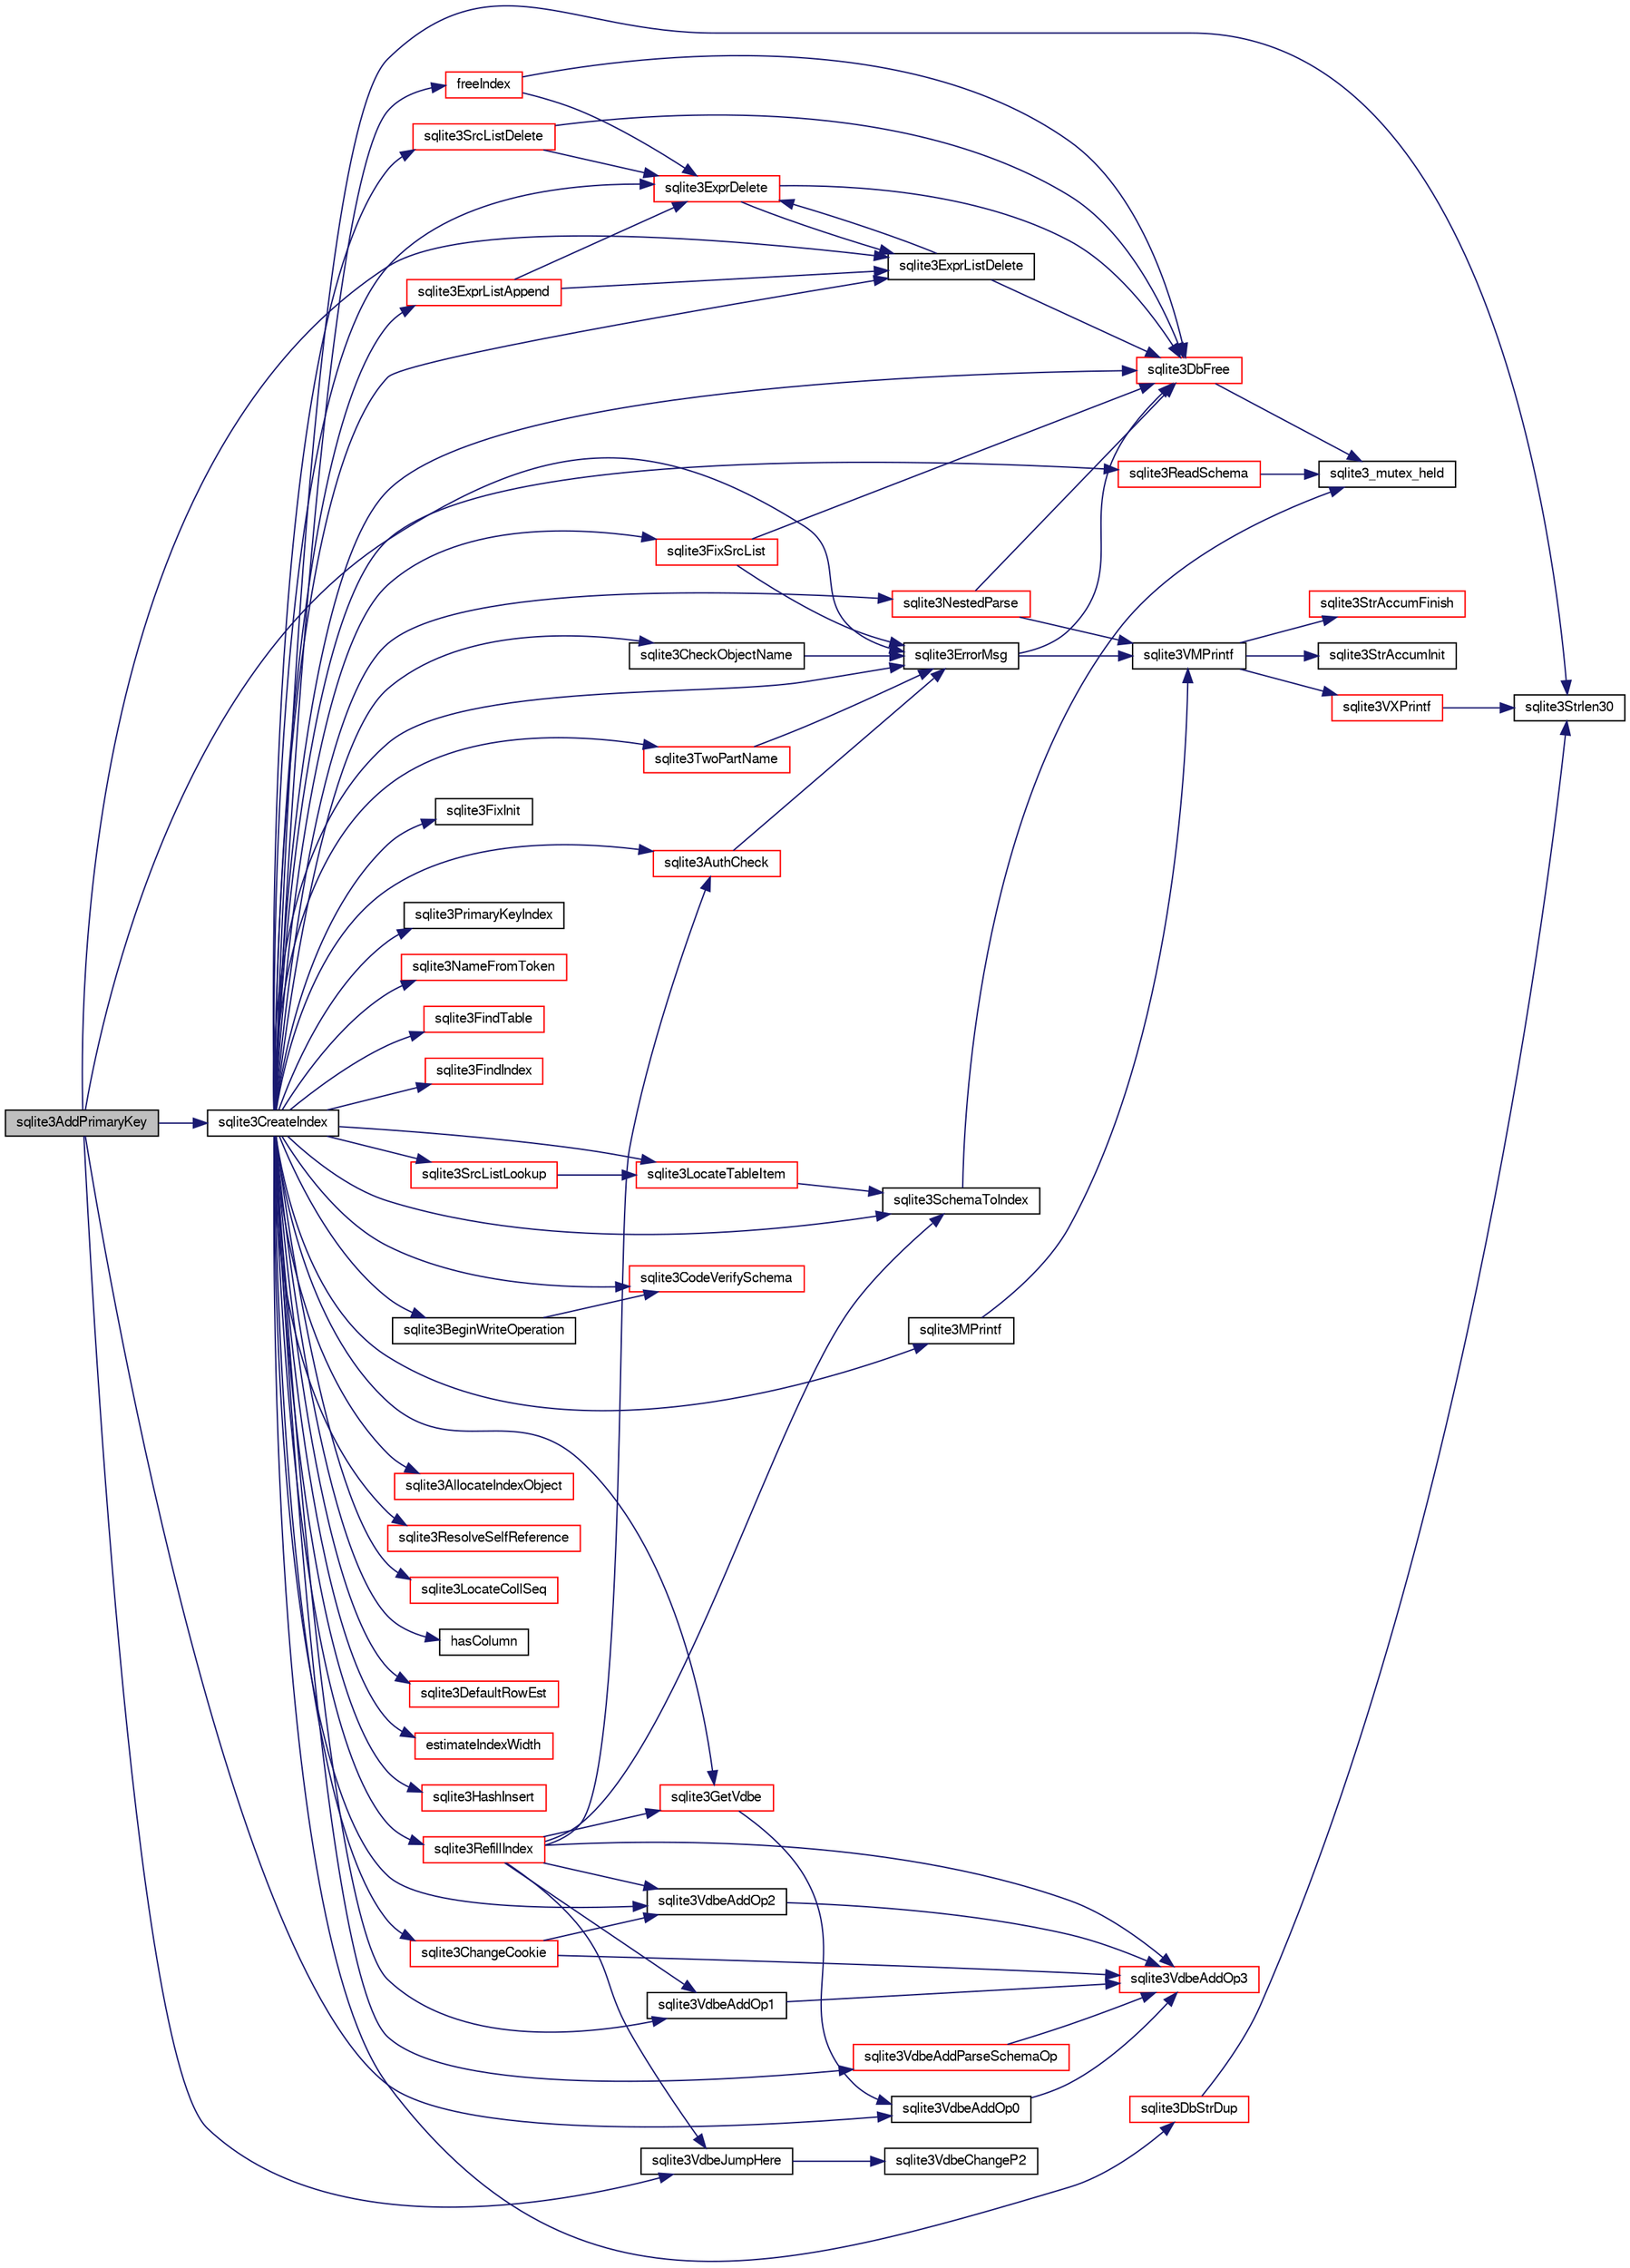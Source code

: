 digraph "sqlite3AddPrimaryKey"
{
  edge [fontname="FreeSans",fontsize="10",labelfontname="FreeSans",labelfontsize="10"];
  node [fontname="FreeSans",fontsize="10",shape=record];
  rankdir="LR";
  Node410506 [label="sqlite3AddPrimaryKey",height=0.2,width=0.4,color="black", fillcolor="grey75", style="filled", fontcolor="black"];
  Node410506 -> Node410507 [color="midnightblue",fontsize="10",style="solid",fontname="FreeSans"];
  Node410507 [label="sqlite3ErrorMsg",height=0.2,width=0.4,color="black", fillcolor="white", style="filled",URL="$sqlite3_8c.html#aee2798e173651adae0f9c85469f3457d"];
  Node410507 -> Node410508 [color="midnightblue",fontsize="10",style="solid",fontname="FreeSans"];
  Node410508 [label="sqlite3VMPrintf",height=0.2,width=0.4,color="black", fillcolor="white", style="filled",URL="$sqlite3_8c.html#a05535d0982ef06fbc2ee8195ebbae689"];
  Node410508 -> Node410509 [color="midnightblue",fontsize="10",style="solid",fontname="FreeSans"];
  Node410509 [label="sqlite3StrAccumInit",height=0.2,width=0.4,color="black", fillcolor="white", style="filled",URL="$sqlite3_8c.html#aabf95e113b9d54d519cd15a56215f560"];
  Node410508 -> Node410510 [color="midnightblue",fontsize="10",style="solid",fontname="FreeSans"];
  Node410510 [label="sqlite3VXPrintf",height=0.2,width=0.4,color="red", fillcolor="white", style="filled",URL="$sqlite3_8c.html#a63c25806c9bd4a2b76f9a0eb232c6bde"];
  Node410510 -> Node410596 [color="midnightblue",fontsize="10",style="solid",fontname="FreeSans"];
  Node410596 [label="sqlite3Strlen30",height=0.2,width=0.4,color="black", fillcolor="white", style="filled",URL="$sqlite3_8c.html#a3dcd80ba41f1a308193dee74857b62a7"];
  Node410508 -> Node410560 [color="midnightblue",fontsize="10",style="solid",fontname="FreeSans"];
  Node410560 [label="sqlite3StrAccumFinish",height=0.2,width=0.4,color="red", fillcolor="white", style="filled",URL="$sqlite3_8c.html#adb7f26b10ac1b847db6f000ef4c2e2ba"];
  Node410507 -> Node410516 [color="midnightblue",fontsize="10",style="solid",fontname="FreeSans"];
  Node410516 [label="sqlite3DbFree",height=0.2,width=0.4,color="red", fillcolor="white", style="filled",URL="$sqlite3_8c.html#ac70ab821a6607b4a1b909582dc37a069"];
  Node410516 -> Node410517 [color="midnightblue",fontsize="10",style="solid",fontname="FreeSans"];
  Node410517 [label="sqlite3_mutex_held",height=0.2,width=0.4,color="black", fillcolor="white", style="filled",URL="$sqlite3_8c.html#acf77da68932b6bc163c5e68547ecc3e7"];
  Node410506 -> Node410790 [color="midnightblue",fontsize="10",style="solid",fontname="FreeSans"];
  Node410790 [label="sqlite3VdbeAddOp0",height=0.2,width=0.4,color="black", fillcolor="white", style="filled",URL="$sqlite3_8c.html#a0aefd237fc1d629f3a3d3d454ced408a"];
  Node410790 -> Node410791 [color="midnightblue",fontsize="10",style="solid",fontname="FreeSans"];
  Node410791 [label="sqlite3VdbeAddOp3",height=0.2,width=0.4,color="red", fillcolor="white", style="filled",URL="$sqlite3_8c.html#a29b4560b019211a73e1478cec7468345"];
  Node410506 -> Node410793 [color="midnightblue",fontsize="10",style="solid",fontname="FreeSans"];
  Node410793 [label="sqlite3CreateIndex",height=0.2,width=0.4,color="black", fillcolor="white", style="filled",URL="$sqlite3_8c.html#a8dbe5e590ab6c58a8c45f34f7c81e825"];
  Node410793 -> Node410794 [color="midnightblue",fontsize="10",style="solid",fontname="FreeSans"];
  Node410794 [label="sqlite3ReadSchema",height=0.2,width=0.4,color="red", fillcolor="white", style="filled",URL="$sqlite3_8c.html#ac41a97f30334f7d35b2b5713097eca90"];
  Node410794 -> Node410517 [color="midnightblue",fontsize="10",style="solid",fontname="FreeSans"];
  Node410793 -> Node411469 [color="midnightblue",fontsize="10",style="solid",fontname="FreeSans"];
  Node411469 [label="sqlite3TwoPartName",height=0.2,width=0.4,color="red", fillcolor="white", style="filled",URL="$sqlite3_8c.html#a49a9958462ebca9ad2acda672c8a6357"];
  Node411469 -> Node410507 [color="midnightblue",fontsize="10",style="solid",fontname="FreeSans"];
  Node410793 -> Node411473 [color="midnightblue",fontsize="10",style="solid",fontname="FreeSans"];
  Node411473 [label="sqlite3SrcListLookup",height=0.2,width=0.4,color="red", fillcolor="white", style="filled",URL="$sqlite3_8c.html#a6354fab5d5d3aa8a721e43d480c16701"];
  Node411473 -> Node411474 [color="midnightblue",fontsize="10",style="solid",fontname="FreeSans"];
  Node411474 [label="sqlite3LocateTableItem",height=0.2,width=0.4,color="red", fillcolor="white", style="filled",URL="$sqlite3_8c.html#ac80229652e6d3200bd88dff77f874888"];
  Node411474 -> Node411437 [color="midnightblue",fontsize="10",style="solid",fontname="FreeSans"];
  Node411437 [label="sqlite3SchemaToIndex",height=0.2,width=0.4,color="black", fillcolor="white", style="filled",URL="$sqlite3_8c.html#ad9ef77a42022f1f8c8ab71b5761f5134"];
  Node411437 -> Node410517 [color="midnightblue",fontsize="10",style="solid",fontname="FreeSans"];
  Node410793 -> Node411477 [color="midnightblue",fontsize="10",style="solid",fontname="FreeSans"];
  Node411477 [label="sqlite3FixInit",height=0.2,width=0.4,color="black", fillcolor="white", style="filled",URL="$sqlite3_8c.html#afbc4fe1efd167ec1b6b88607b90ddc51"];
  Node410793 -> Node411478 [color="midnightblue",fontsize="10",style="solid",fontname="FreeSans"];
  Node411478 [label="sqlite3FixSrcList",height=0.2,width=0.4,color="red", fillcolor="white", style="filled",URL="$sqlite3_8c.html#aef21c9fd3fd3e1ac1caad71d55ee867a"];
  Node411478 -> Node410507 [color="midnightblue",fontsize="10",style="solid",fontname="FreeSans"];
  Node411478 -> Node410516 [color="midnightblue",fontsize="10",style="solid",fontname="FreeSans"];
  Node410793 -> Node411474 [color="midnightblue",fontsize="10",style="solid",fontname="FreeSans"];
  Node410793 -> Node410507 [color="midnightblue",fontsize="10",style="solid",fontname="FreeSans"];
  Node410793 -> Node410849 [color="midnightblue",fontsize="10",style="solid",fontname="FreeSans"];
  Node410849 [label="sqlite3PrimaryKeyIndex",height=0.2,width=0.4,color="black", fillcolor="white", style="filled",URL="$sqlite3_8c.html#af6edde3fbbd22a22b86ad32677fad95b"];
  Node410793 -> Node411437 [color="midnightblue",fontsize="10",style="solid",fontname="FreeSans"];
  Node410793 -> Node411471 [color="midnightblue",fontsize="10",style="solid",fontname="FreeSans"];
  Node411471 [label="sqlite3NameFromToken",height=0.2,width=0.4,color="red", fillcolor="white", style="filled",URL="$sqlite3_8c.html#a6ba4248ee912d7f5a7a898c5ae46e808"];
  Node410793 -> Node411482 [color="midnightblue",fontsize="10",style="solid",fontname="FreeSans"];
  Node411482 [label="sqlite3CheckObjectName",height=0.2,width=0.4,color="black", fillcolor="white", style="filled",URL="$sqlite3_8c.html#a28c91f6ea4120126e5af1e807593aaf9"];
  Node411482 -> Node410507 [color="midnightblue",fontsize="10",style="solid",fontname="FreeSans"];
  Node410793 -> Node410848 [color="midnightblue",fontsize="10",style="solid",fontname="FreeSans"];
  Node410848 [label="sqlite3FindTable",height=0.2,width=0.4,color="red", fillcolor="white", style="filled",URL="$sqlite3_8c.html#afa51dbee6173bf3a8a3df76b07cea789"];
  Node410793 -> Node410846 [color="midnightblue",fontsize="10",style="solid",fontname="FreeSans"];
  Node410846 [label="sqlite3FindIndex",height=0.2,width=0.4,color="red", fillcolor="white", style="filled",URL="$sqlite3_8c.html#a79fb99db8d0f914bb72dd374ae088512"];
  Node410793 -> Node411483 [color="midnightblue",fontsize="10",style="solid",fontname="FreeSans"];
  Node411483 [label="sqlite3CodeVerifySchema",height=0.2,width=0.4,color="red", fillcolor="white", style="filled",URL="$sqlite3_8c.html#ad9d8708d96f8416ec59ebf41c57000f9"];
  Node410793 -> Node410772 [color="midnightblue",fontsize="10",style="solid",fontname="FreeSans"];
  Node410772 [label="sqlite3MPrintf",height=0.2,width=0.4,color="black", fillcolor="white", style="filled",URL="$sqlite3_8c.html#a208ef0df84e9778778804a19af03efea"];
  Node410772 -> Node410508 [color="midnightblue",fontsize="10",style="solid",fontname="FreeSans"];
  Node410793 -> Node411485 [color="midnightblue",fontsize="10",style="solid",fontname="FreeSans"];
  Node411485 [label="sqlite3AuthCheck",height=0.2,width=0.4,color="red", fillcolor="white", style="filled",URL="$sqlite3_8c.html#a83c75b8b7aa1c35301005be7ff1a8582"];
  Node411485 -> Node410507 [color="midnightblue",fontsize="10",style="solid",fontname="FreeSans"];
  Node410793 -> Node411487 [color="midnightblue",fontsize="10",style="solid",fontname="FreeSans"];
  Node411487 [label="sqlite3ExprListAppend",height=0.2,width=0.4,color="red", fillcolor="white", style="filled",URL="$sqlite3_8c.html#a2c227f0b97e0e31b120c702fae2b7409"];
  Node411487 -> Node410834 [color="midnightblue",fontsize="10",style="solid",fontname="FreeSans"];
  Node410834 [label="sqlite3ExprDelete",height=0.2,width=0.4,color="red", fillcolor="white", style="filled",URL="$sqlite3_8c.html#ae4e21ab5918e0428fbaa9e615dceb309"];
  Node410834 -> Node410516 [color="midnightblue",fontsize="10",style="solid",fontname="FreeSans"];
  Node410834 -> Node410833 [color="midnightblue",fontsize="10",style="solid",fontname="FreeSans"];
  Node410833 [label="sqlite3ExprListDelete",height=0.2,width=0.4,color="black", fillcolor="white", style="filled",URL="$sqlite3_8c.html#ae9cd46eac81e86a04ed8c09b99fc3c10"];
  Node410833 -> Node410834 [color="midnightblue",fontsize="10",style="solid",fontname="FreeSans"];
  Node410833 -> Node410516 [color="midnightblue",fontsize="10",style="solid",fontname="FreeSans"];
  Node411487 -> Node410833 [color="midnightblue",fontsize="10",style="solid",fontname="FreeSans"];
  Node410793 -> Node411085 [color="midnightblue",fontsize="10",style="solid",fontname="FreeSans"];
  Node411085 [label="sqlite3DbStrDup",height=0.2,width=0.4,color="red", fillcolor="white", style="filled",URL="$sqlite3_8c.html#a0ec4772ee6de7316ecd1e6cabb1beeef"];
  Node411085 -> Node410596 [color="midnightblue",fontsize="10",style="solid",fontname="FreeSans"];
  Node410793 -> Node410596 [color="midnightblue",fontsize="10",style="solid",fontname="FreeSans"];
  Node410793 -> Node411488 [color="midnightblue",fontsize="10",style="solid",fontname="FreeSans"];
  Node411488 [label="sqlite3AllocateIndexObject",height=0.2,width=0.4,color="red", fillcolor="white", style="filled",URL="$sqlite3_8c.html#a8a25614950297e18748647c86b2f566a"];
  Node410793 -> Node411489 [color="midnightblue",fontsize="10",style="solid",fontname="FreeSans"];
  Node411489 [label="sqlite3ResolveSelfReference",height=0.2,width=0.4,color="red", fillcolor="white", style="filled",URL="$sqlite3_8c.html#ab524095a849de78f8728167d19336094"];
  Node410793 -> Node411589 [color="midnightblue",fontsize="10",style="solid",fontname="FreeSans"];
  Node411589 [label="sqlite3LocateCollSeq",height=0.2,width=0.4,color="red", fillcolor="white", style="filled",URL="$sqlite3_8c.html#a7dda1703fcf97a8e9a556697976c90af"];
  Node410793 -> Node411590 [color="midnightblue",fontsize="10",style="solid",fontname="FreeSans"];
  Node411590 [label="hasColumn",height=0.2,width=0.4,color="black", fillcolor="white", style="filled",URL="$sqlite3_8c.html#ae49bb342b4c90db68028c2077ea23d85"];
  Node410793 -> Node411365 [color="midnightblue",fontsize="10",style="solid",fontname="FreeSans"];
  Node411365 [label="sqlite3DefaultRowEst",height=0.2,width=0.4,color="red", fillcolor="white", style="filled",URL="$sqlite3_8c.html#a990da271cc28536b6d63cd17521497c0"];
  Node410793 -> Node411591 [color="midnightblue",fontsize="10",style="solid",fontname="FreeSans"];
  Node411591 [label="estimateIndexWidth",height=0.2,width=0.4,color="red", fillcolor="white", style="filled",URL="$sqlite3_8c.html#a3fe6b099ed713eb4cbb0f5a1344ddb12"];
  Node410793 -> Node410837 [color="midnightblue",fontsize="10",style="solid",fontname="FreeSans"];
  Node410837 [label="sqlite3HashInsert",height=0.2,width=0.4,color="red", fillcolor="white", style="filled",URL="$sqlite3_8c.html#aebbc6c13b3c139d5f3463938f441da3d"];
  Node410793 -> Node411592 [color="midnightblue",fontsize="10",style="solid",fontname="FreeSans"];
  Node411592 [label="sqlite3GetVdbe",height=0.2,width=0.4,color="red", fillcolor="white", style="filled",URL="$sqlite3_8c.html#a76b721dcd00b0587308547594cb6c1f4"];
  Node411592 -> Node410790 [color="midnightblue",fontsize="10",style="solid",fontname="FreeSans"];
  Node410793 -> Node411594 [color="midnightblue",fontsize="10",style="solid",fontname="FreeSans"];
  Node411594 [label="sqlite3BeginWriteOperation",height=0.2,width=0.4,color="black", fillcolor="white", style="filled",URL="$sqlite3_8c.html#a21b1b811bbe305f922244f8913c87f10"];
  Node411594 -> Node411483 [color="midnightblue",fontsize="10",style="solid",fontname="FreeSans"];
  Node410793 -> Node411595 [color="midnightblue",fontsize="10",style="solid",fontname="FreeSans"];
  Node411595 [label="sqlite3VdbeAddOp2",height=0.2,width=0.4,color="black", fillcolor="white", style="filled",URL="$sqlite3_8c.html#ae87204d7b069da19e4db0404c6deaae5"];
  Node411595 -> Node410791 [color="midnightblue",fontsize="10",style="solid",fontname="FreeSans"];
  Node410793 -> Node411596 [color="midnightblue",fontsize="10",style="solid",fontname="FreeSans"];
  Node411596 [label="sqlite3NestedParse",height=0.2,width=0.4,color="red", fillcolor="white", style="filled",URL="$sqlite3_8c.html#ae78bd6187a28892732af5428ec15b03f"];
  Node411596 -> Node410508 [color="midnightblue",fontsize="10",style="solid",fontname="FreeSans"];
  Node411596 -> Node410516 [color="midnightblue",fontsize="10",style="solid",fontname="FreeSans"];
  Node410793 -> Node410516 [color="midnightblue",fontsize="10",style="solid",fontname="FreeSans"];
  Node410793 -> Node411597 [color="midnightblue",fontsize="10",style="solid",fontname="FreeSans"];
  Node411597 [label="sqlite3RefillIndex",height=0.2,width=0.4,color="red", fillcolor="white", style="filled",URL="$sqlite3_8c.html#a17be5b679d9181b961ea9ba4a18d4f80"];
  Node411597 -> Node411437 [color="midnightblue",fontsize="10",style="solid",fontname="FreeSans"];
  Node411597 -> Node411485 [color="midnightblue",fontsize="10",style="solid",fontname="FreeSans"];
  Node411597 -> Node411592 [color="midnightblue",fontsize="10",style="solid",fontname="FreeSans"];
  Node411597 -> Node411595 [color="midnightblue",fontsize="10",style="solid",fontname="FreeSans"];
  Node411597 -> Node411646 [color="midnightblue",fontsize="10",style="solid",fontname="FreeSans"];
  Node411646 [label="sqlite3VdbeJumpHere",height=0.2,width=0.4,color="black", fillcolor="white", style="filled",URL="$sqlite3_8c.html#a95562175c9105ba0abe1d4dc6f8a39d4"];
  Node411646 -> Node411647 [color="midnightblue",fontsize="10",style="solid",fontname="FreeSans"];
  Node411647 [label="sqlite3VdbeChangeP2",height=0.2,width=0.4,color="black", fillcolor="white", style="filled",URL="$sqlite3_8c.html#aaf43838cdd2fd0e5e834e2ef214ab26c"];
  Node411597 -> Node410791 [color="midnightblue",fontsize="10",style="solid",fontname="FreeSans"];
  Node411597 -> Node411633 [color="midnightblue",fontsize="10",style="solid",fontname="FreeSans"];
  Node411633 [label="sqlite3VdbeAddOp1",height=0.2,width=0.4,color="black", fillcolor="white", style="filled",URL="$sqlite3_8c.html#a6207112b1851d7e7d76e887ef6d72d5a"];
  Node411633 -> Node410791 [color="midnightblue",fontsize="10",style="solid",fontname="FreeSans"];
  Node410793 -> Node411801 [color="midnightblue",fontsize="10",style="solid",fontname="FreeSans"];
  Node411801 [label="sqlite3ChangeCookie",height=0.2,width=0.4,color="red", fillcolor="white", style="filled",URL="$sqlite3_8c.html#a0ef89bb4c4f2d45de9f462e63cbfddec"];
  Node411801 -> Node411595 [color="midnightblue",fontsize="10",style="solid",fontname="FreeSans"];
  Node411801 -> Node410791 [color="midnightblue",fontsize="10",style="solid",fontname="FreeSans"];
  Node410793 -> Node411802 [color="midnightblue",fontsize="10",style="solid",fontname="FreeSans"];
  Node411802 [label="sqlite3VdbeAddParseSchemaOp",height=0.2,width=0.4,color="red", fillcolor="white", style="filled",URL="$sqlite3_8c.html#a52c71cba3d53e0eb5c0c785ef9a7ec8f"];
  Node411802 -> Node410791 [color="midnightblue",fontsize="10",style="solid",fontname="FreeSans"];
  Node410793 -> Node411633 [color="midnightblue",fontsize="10",style="solid",fontname="FreeSans"];
  Node410793 -> Node410844 [color="midnightblue",fontsize="10",style="solid",fontname="FreeSans"];
  Node410844 [label="freeIndex",height=0.2,width=0.4,color="red", fillcolor="white", style="filled",URL="$sqlite3_8c.html#a00907c99c18d5bcb9d0b38c077146c31"];
  Node410844 -> Node410834 [color="midnightblue",fontsize="10",style="solid",fontname="FreeSans"];
  Node410844 -> Node410516 [color="midnightblue",fontsize="10",style="solid",fontname="FreeSans"];
  Node410793 -> Node410834 [color="midnightblue",fontsize="10",style="solid",fontname="FreeSans"];
  Node410793 -> Node410833 [color="midnightblue",fontsize="10",style="solid",fontname="FreeSans"];
  Node410793 -> Node410835 [color="midnightblue",fontsize="10",style="solid",fontname="FreeSans"];
  Node410835 [label="sqlite3SrcListDelete",height=0.2,width=0.4,color="red", fillcolor="white", style="filled",URL="$sqlite3_8c.html#acc250a3e5e7fd8889a16a9f28e3e7312"];
  Node410835 -> Node410516 [color="midnightblue",fontsize="10",style="solid",fontname="FreeSans"];
  Node410835 -> Node410834 [color="midnightblue",fontsize="10",style="solid",fontname="FreeSans"];
  Node410506 -> Node411646 [color="midnightblue",fontsize="10",style="solid",fontname="FreeSans"];
  Node410506 -> Node410833 [color="midnightblue",fontsize="10",style="solid",fontname="FreeSans"];
}
